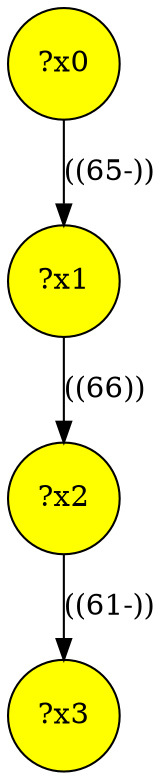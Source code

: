 digraph g {
	x0 [fillcolor="yellow", style="filled," shape=circle, label="?x0"];
	x2 [fillcolor="yellow", style="filled," shape=circle, label="?x2"];
	x1 [fillcolor="yellow", style="filled," shape=circle, label="?x1"];
	x3 [fillcolor="yellow", style="filled," shape=circle, label="?x3"];
	x0 -> x1 [label="((65-))"];
	x1 -> x2 [label="((66))"];
	x2 -> x3 [label="((61-))"];
}

